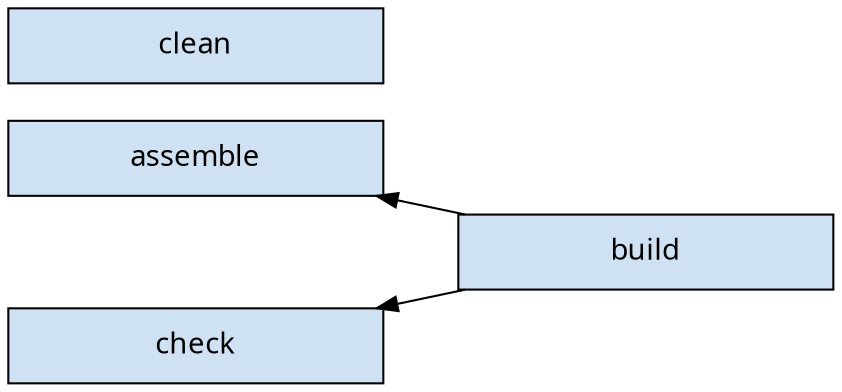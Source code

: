 digraph jniLibraryTaskGraph {
	graph [ dpi = 100, fontname="Sans"];
	node [fontname = "Sans"];
	edge [fontname = "Sans"];
	node [shape=rectangle, fixedsize=true, width=2.5, height=0.5];
	node [style=filled, fillcolor="#cfe2f3"]
	rankdir=LR

	assemble -> build [dir=back]
	check -> build [dir=back]
	clean

	// Ensure ordering
	assemble -> empty1 -> empty2 -> check [style=invis]
	{rank=same assemble check empty1 empty2}
	empty1[shape=plain, label=""]
	empty2[shape=plain, label=""]
}
